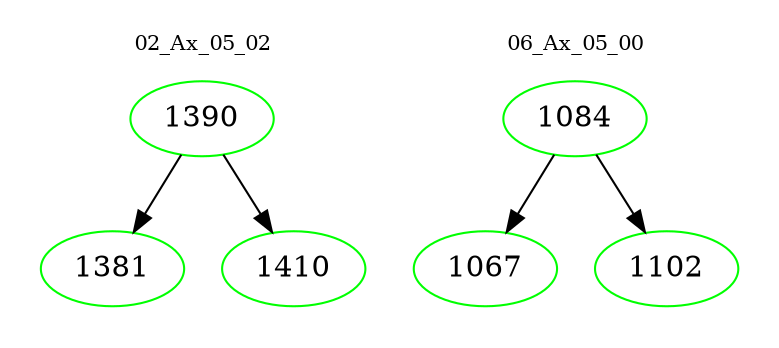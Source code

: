 digraph{
subgraph cluster_0 {
color = white
label = "02_Ax_05_02";
fontsize=10;
T0_1390 [label="1390", color="green"]
T0_1390 -> T0_1381 [color="black"]
T0_1381 [label="1381", color="green"]
T0_1390 -> T0_1410 [color="black"]
T0_1410 [label="1410", color="green"]
}
subgraph cluster_1 {
color = white
label = "06_Ax_05_00";
fontsize=10;
T1_1084 [label="1084", color="green"]
T1_1084 -> T1_1067 [color="black"]
T1_1067 [label="1067", color="green"]
T1_1084 -> T1_1102 [color="black"]
T1_1102 [label="1102", color="green"]
}
}

